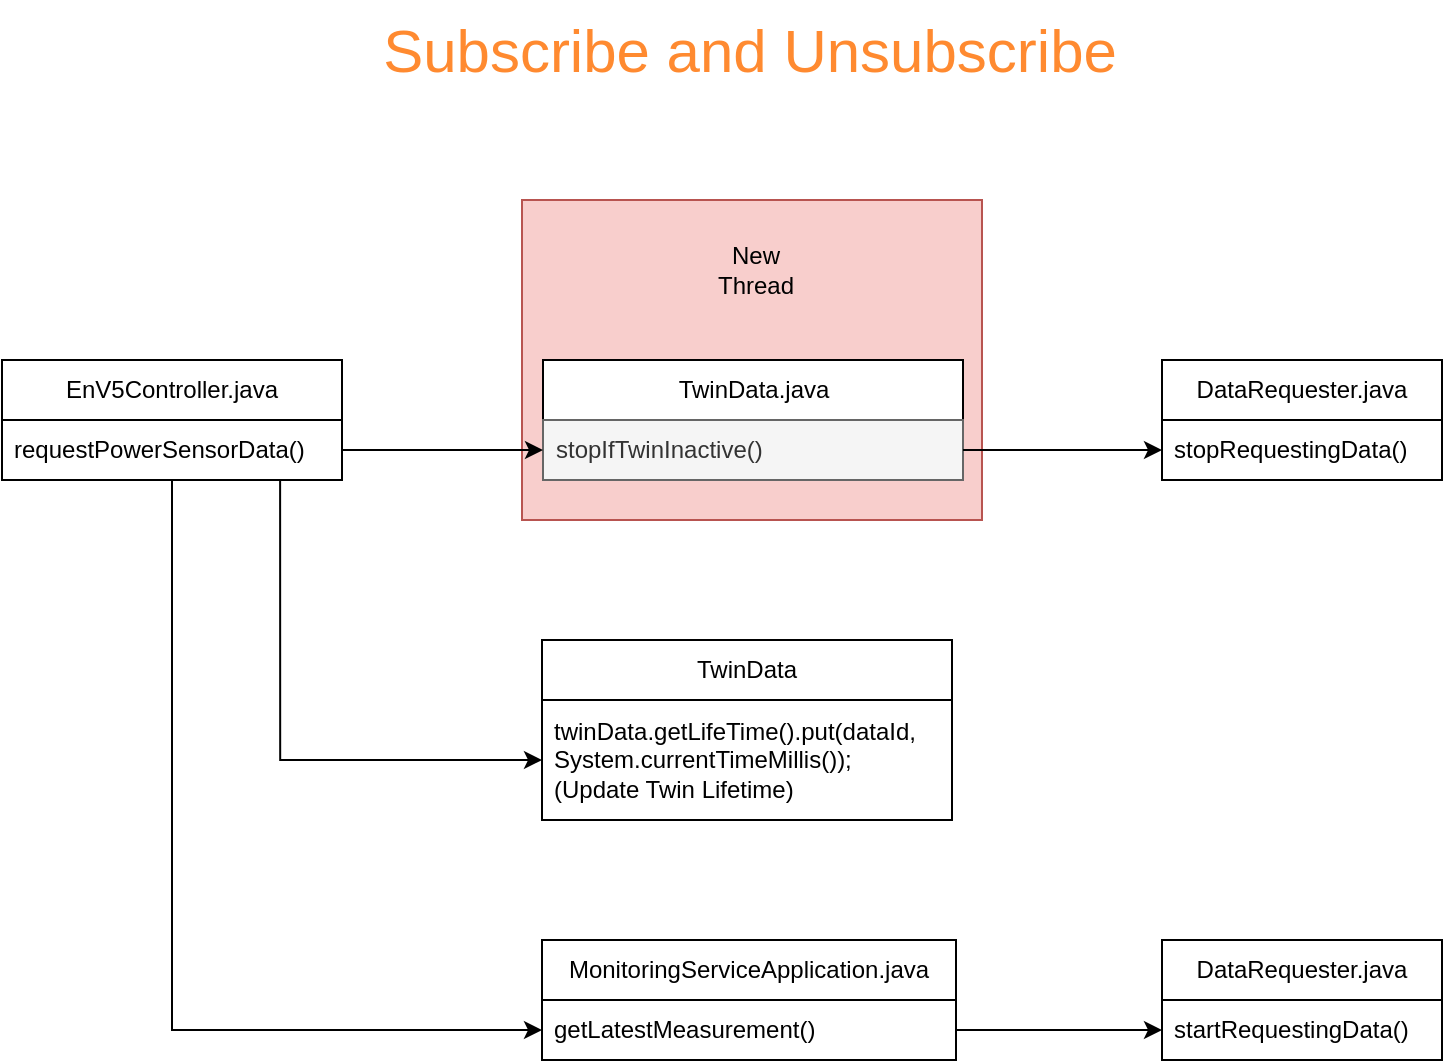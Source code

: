 <mxfile version="21.6.6" type="github">
  <diagram name="Seite-1" id="ELZUeX0YocxNJb1q_E6c">
    <mxGraphModel dx="794" dy="1043" grid="1" gridSize="10" guides="1" tooltips="1" connect="1" arrows="1" fold="1" page="1" pageScale="1" pageWidth="827" pageHeight="1169" math="0" shadow="0">
      <root>
        <mxCell id="0" />
        <mxCell id="1" parent="0" />
        <mxCell id="GAWwl-giYYkklGFR_YXa-1" value="" style="rounded=0;whiteSpace=wrap;html=1;fillColor=#f8cecc;strokeColor=#b85450;" parent="1" vertex="1">
          <mxGeometry x="310" y="130" width="230" height="160" as="geometry" />
        </mxCell>
        <mxCell id="FfZUA_TqmdPB6vUnj2kE-2" value="EnV5Controller.java" style="swimlane;fontStyle=0;childLayout=stackLayout;horizontal=1;startSize=30;horizontalStack=0;resizeParent=1;resizeParentMax=0;resizeLast=0;collapsible=1;marginBottom=0;whiteSpace=wrap;html=1;" parent="1" vertex="1">
          <mxGeometry x="50" y="210" width="170" height="60" as="geometry" />
        </mxCell>
        <mxCell id="FfZUA_TqmdPB6vUnj2kE-4" value="&lt;div&gt;requestPowerSensorData()&lt;/div&gt;" style="text;strokeColor=none;fillColor=none;align=left;verticalAlign=middle;spacingLeft=4;spacingRight=4;overflow=hidden;points=[[0,0.5],[1,0.5]];portConstraint=eastwest;rotatable=0;whiteSpace=wrap;html=1;" parent="FfZUA_TqmdPB6vUnj2kE-2" vertex="1">
          <mxGeometry y="30" width="170" height="30" as="geometry" />
        </mxCell>
        <mxCell id="FfZUA_TqmdPB6vUnj2kE-7" value="TwinData.java" style="swimlane;fontStyle=0;childLayout=stackLayout;horizontal=1;startSize=30;horizontalStack=0;resizeParent=1;resizeParentMax=0;resizeLast=0;collapsible=1;marginBottom=0;whiteSpace=wrap;html=1;" parent="1" vertex="1">
          <mxGeometry x="320.5" y="210" width="210" height="60" as="geometry" />
        </mxCell>
        <mxCell id="FfZUA_TqmdPB6vUnj2kE-8" value="stopIfTwinInactive()" style="text;align=left;verticalAlign=middle;spacingLeft=4;spacingRight=4;overflow=hidden;points=[[0,0.5],[1,0.5]];portConstraint=eastwest;rotatable=0;whiteSpace=wrap;html=1;fillColor=#f5f5f5;fontColor=#333333;strokeColor=#666666;" parent="FfZUA_TqmdPB6vUnj2kE-7" vertex="1">
          <mxGeometry y="30" width="210" height="30" as="geometry" />
        </mxCell>
        <mxCell id="FfZUA_TqmdPB6vUnj2kE-11" style="edgeStyle=orthogonalEdgeStyle;rounded=0;orthogonalLoop=1;jettySize=auto;html=1;entryX=0;entryY=0.5;entryDx=0;entryDy=0;" parent="1" source="FfZUA_TqmdPB6vUnj2kE-4" target="FfZUA_TqmdPB6vUnj2kE-8" edge="1">
          <mxGeometry relative="1" as="geometry" />
        </mxCell>
        <mxCell id="GAWwl-giYYkklGFR_YXa-14" style="edgeStyle=orthogonalEdgeStyle;rounded=0;orthogonalLoop=1;jettySize=auto;html=1;entryX=0;entryY=0.5;entryDx=0;entryDy=0;exitX=1;exitY=0.5;exitDx=0;exitDy=0;" parent="1" source="FfZUA_TqmdPB6vUnj2kE-21" target="GAWwl-giYYkklGFR_YXa-11" edge="1">
          <mxGeometry relative="1" as="geometry" />
        </mxCell>
        <mxCell id="FfZUA_TqmdPB6vUnj2kE-20" value="MonitoringServiceApplication.java" style="swimlane;fontStyle=0;childLayout=stackLayout;horizontal=1;startSize=30;horizontalStack=0;resizeParent=1;resizeParentMax=0;resizeLast=0;collapsible=1;marginBottom=0;whiteSpace=wrap;html=1;" parent="1" vertex="1">
          <mxGeometry x="320" y="500" width="207" height="60" as="geometry" />
        </mxCell>
        <mxCell id="FfZUA_TqmdPB6vUnj2kE-21" value="getLatestMeasurement()" style="text;strokeColor=none;fillColor=none;align=left;verticalAlign=middle;spacingLeft=4;spacingRight=4;overflow=hidden;points=[[0,0.5],[1,0.5]];portConstraint=eastwest;rotatable=0;whiteSpace=wrap;html=1;" parent="FfZUA_TqmdPB6vUnj2kE-20" vertex="1">
          <mxGeometry y="30" width="207" height="30" as="geometry" />
        </mxCell>
        <mxCell id="FfZUA_TqmdPB6vUnj2kE-25" style="edgeStyle=orthogonalEdgeStyle;rounded=0;orthogonalLoop=1;jettySize=auto;html=1;entryX=0;entryY=0.5;entryDx=0;entryDy=0;" parent="1" source="FfZUA_TqmdPB6vUnj2kE-4" target="FfZUA_TqmdPB6vUnj2kE-21" edge="1">
          <mxGeometry relative="1" as="geometry">
            <Array as="points">
              <mxPoint x="135" y="545" />
            </Array>
          </mxGeometry>
        </mxCell>
        <mxCell id="GAWwl-giYYkklGFR_YXa-2" value="&lt;div&gt;New Thread&lt;/div&gt;" style="text;html=1;strokeColor=none;fillColor=none;align=center;verticalAlign=middle;whiteSpace=wrap;rounded=0;" parent="1" vertex="1">
          <mxGeometry x="397" y="150" width="60" height="30" as="geometry" />
        </mxCell>
        <mxCell id="GAWwl-giYYkklGFR_YXa-5" value="TwinData" style="swimlane;fontStyle=0;childLayout=stackLayout;horizontal=1;startSize=30;horizontalStack=0;resizeParent=1;resizeParentMax=0;resizeLast=0;collapsible=1;marginBottom=0;whiteSpace=wrap;html=1;" parent="1" vertex="1">
          <mxGeometry x="320" y="350" width="205" height="90" as="geometry" />
        </mxCell>
        <mxCell id="GAWwl-giYYkklGFR_YXa-6" value="&lt;div&gt;twinData.getLifeTime().put(dataId, System.currentTimeMillis());&lt;/div&gt;&lt;div&gt;(Update Twin Lifetime)&lt;br&gt;&lt;/div&gt;" style="text;strokeColor=none;fillColor=none;align=left;verticalAlign=middle;spacingLeft=4;spacingRight=4;overflow=hidden;points=[[0,0.5],[1,0.5]];portConstraint=eastwest;rotatable=0;whiteSpace=wrap;html=1;" parent="GAWwl-giYYkklGFR_YXa-5" vertex="1">
          <mxGeometry y="30" width="205" height="60" as="geometry" />
        </mxCell>
        <mxCell id="GAWwl-giYYkklGFR_YXa-9" style="edgeStyle=orthogonalEdgeStyle;rounded=0;orthogonalLoop=1;jettySize=auto;html=1;entryX=0;entryY=0.5;entryDx=0;entryDy=0;exitX=0.818;exitY=1;exitDx=0;exitDy=0;exitPerimeter=0;" parent="1" source="FfZUA_TqmdPB6vUnj2kE-4" target="GAWwl-giYYkklGFR_YXa-6" edge="1">
          <mxGeometry relative="1" as="geometry">
            <Array as="points">
              <mxPoint x="189" y="410" />
            </Array>
          </mxGeometry>
        </mxCell>
        <mxCell id="GAWwl-giYYkklGFR_YXa-10" value="DataRequester.java" style="swimlane;fontStyle=0;childLayout=stackLayout;horizontal=1;startSize=30;horizontalStack=0;resizeParent=1;resizeParentMax=0;resizeLast=0;collapsible=1;marginBottom=0;whiteSpace=wrap;html=1;" parent="1" vertex="1">
          <mxGeometry x="630" y="500" width="140" height="60" as="geometry" />
        </mxCell>
        <mxCell id="GAWwl-giYYkklGFR_YXa-11" value="startRequestingData()" style="text;strokeColor=none;fillColor=none;align=left;verticalAlign=middle;spacingLeft=4;spacingRight=4;overflow=hidden;points=[[0,0.5],[1,0.5]];portConstraint=eastwest;rotatable=0;whiteSpace=wrap;html=1;" parent="GAWwl-giYYkklGFR_YXa-10" vertex="1">
          <mxGeometry y="30" width="140" height="30" as="geometry" />
        </mxCell>
        <mxCell id="GAWwl-giYYkklGFR_YXa-16" value="DataRequester.java" style="swimlane;fontStyle=0;childLayout=stackLayout;horizontal=1;startSize=30;horizontalStack=0;resizeParent=1;resizeParentMax=0;resizeLast=0;collapsible=1;marginBottom=0;whiteSpace=wrap;html=1;" parent="1" vertex="1">
          <mxGeometry x="630" y="210" width="140" height="60" as="geometry" />
        </mxCell>
        <mxCell id="GAWwl-giYYkklGFR_YXa-17" value="stopRequestingData()" style="text;strokeColor=none;fillColor=none;align=left;verticalAlign=middle;spacingLeft=4;spacingRight=4;overflow=hidden;points=[[0,0.5],[1,0.5]];portConstraint=eastwest;rotatable=0;whiteSpace=wrap;html=1;" parent="GAWwl-giYYkklGFR_YXa-16" vertex="1">
          <mxGeometry y="30" width="140" height="30" as="geometry" />
        </mxCell>
        <mxCell id="GAWwl-giYYkklGFR_YXa-18" style="edgeStyle=orthogonalEdgeStyle;rounded=0;orthogonalLoop=1;jettySize=auto;html=1;entryX=0;entryY=0.5;entryDx=0;entryDy=0;" parent="1" source="FfZUA_TqmdPB6vUnj2kE-8" target="GAWwl-giYYkklGFR_YXa-17" edge="1">
          <mxGeometry relative="1" as="geometry" />
        </mxCell>
        <mxCell id="MAAX6f0NwYNTmlEBwgbF-1" value="&lt;font style=&quot;font-size: 30px;&quot; color=&quot;#ff8a30&quot;&gt;Subscribe and Unsubscribe&lt;/font&gt;" style="text;html=1;align=center;verticalAlign=middle;whiteSpace=wrap;rounded=0;" vertex="1" parent="1">
          <mxGeometry x="223.5" y="30" width="400" height="50" as="geometry" />
        </mxCell>
      </root>
    </mxGraphModel>
  </diagram>
</mxfile>
